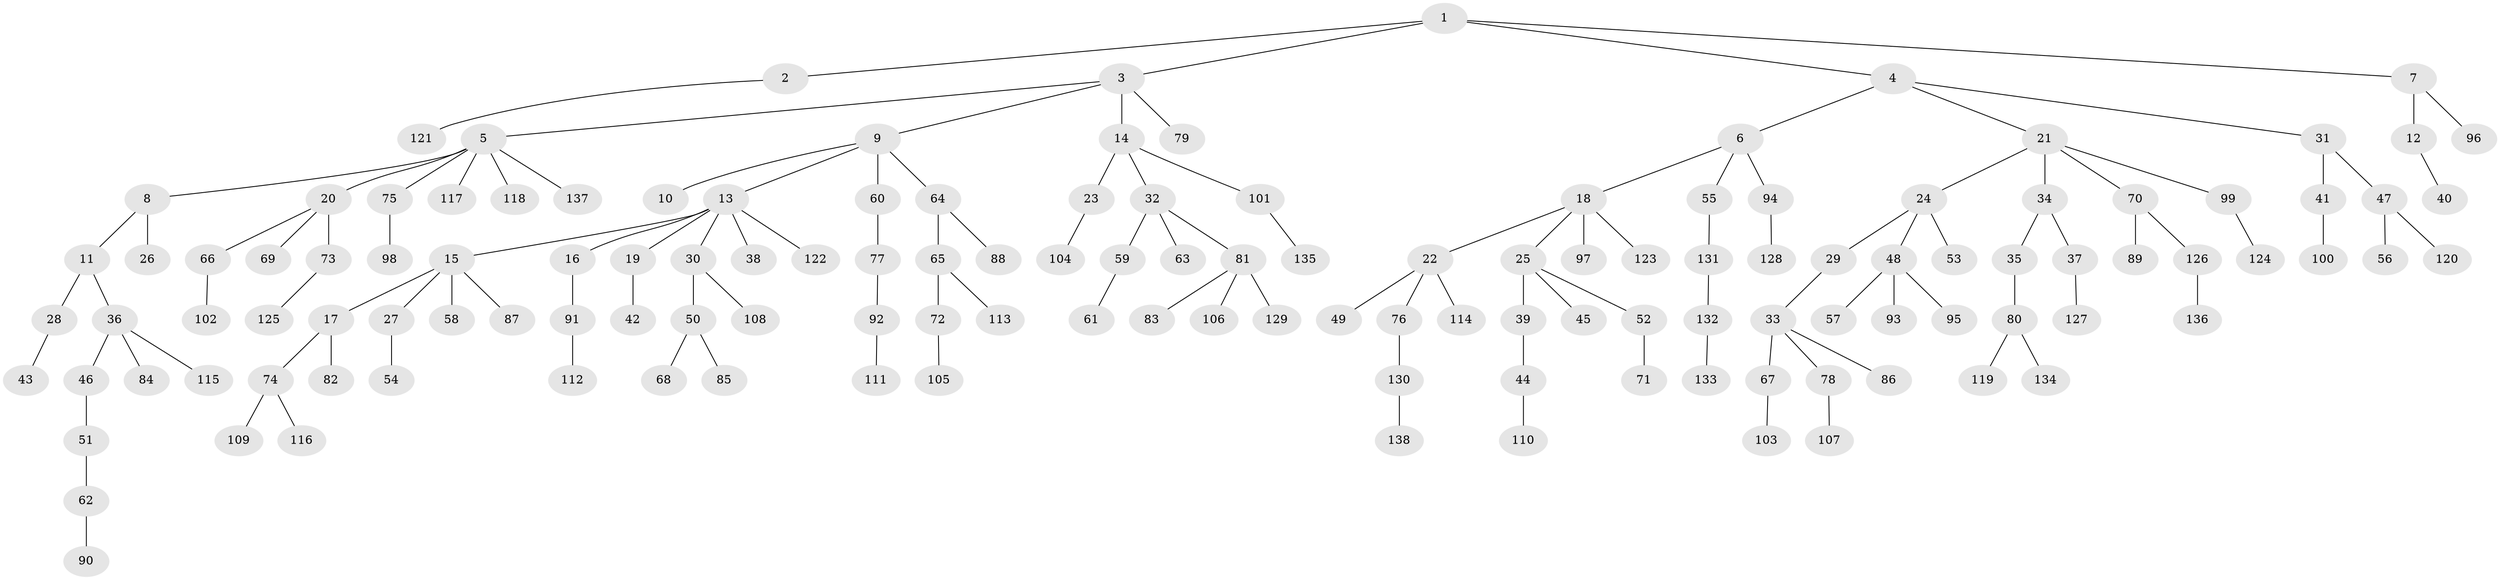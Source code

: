 // coarse degree distribution, {5: 0.044444444444444446, 1: 0.5777777777777777, 10: 0.011111111111111112, 7: 0.011111111111111112, 4: 0.05555555555555555, 8: 0.011111111111111112, 2: 0.18888888888888888, 3: 0.1}
// Generated by graph-tools (version 1.1) at 2025/52/02/27/25 19:52:10]
// undirected, 138 vertices, 137 edges
graph export_dot {
graph [start="1"]
  node [color=gray90,style=filled];
  1;
  2;
  3;
  4;
  5;
  6;
  7;
  8;
  9;
  10;
  11;
  12;
  13;
  14;
  15;
  16;
  17;
  18;
  19;
  20;
  21;
  22;
  23;
  24;
  25;
  26;
  27;
  28;
  29;
  30;
  31;
  32;
  33;
  34;
  35;
  36;
  37;
  38;
  39;
  40;
  41;
  42;
  43;
  44;
  45;
  46;
  47;
  48;
  49;
  50;
  51;
  52;
  53;
  54;
  55;
  56;
  57;
  58;
  59;
  60;
  61;
  62;
  63;
  64;
  65;
  66;
  67;
  68;
  69;
  70;
  71;
  72;
  73;
  74;
  75;
  76;
  77;
  78;
  79;
  80;
  81;
  82;
  83;
  84;
  85;
  86;
  87;
  88;
  89;
  90;
  91;
  92;
  93;
  94;
  95;
  96;
  97;
  98;
  99;
  100;
  101;
  102;
  103;
  104;
  105;
  106;
  107;
  108;
  109;
  110;
  111;
  112;
  113;
  114;
  115;
  116;
  117;
  118;
  119;
  120;
  121;
  122;
  123;
  124;
  125;
  126;
  127;
  128;
  129;
  130;
  131;
  132;
  133;
  134;
  135;
  136;
  137;
  138;
  1 -- 2;
  1 -- 3;
  1 -- 4;
  1 -- 7;
  2 -- 121;
  3 -- 5;
  3 -- 9;
  3 -- 14;
  3 -- 79;
  4 -- 6;
  4 -- 21;
  4 -- 31;
  5 -- 8;
  5 -- 20;
  5 -- 75;
  5 -- 117;
  5 -- 118;
  5 -- 137;
  6 -- 18;
  6 -- 55;
  6 -- 94;
  7 -- 12;
  7 -- 96;
  8 -- 11;
  8 -- 26;
  9 -- 10;
  9 -- 13;
  9 -- 60;
  9 -- 64;
  11 -- 28;
  11 -- 36;
  12 -- 40;
  13 -- 15;
  13 -- 16;
  13 -- 19;
  13 -- 30;
  13 -- 38;
  13 -- 122;
  14 -- 23;
  14 -- 32;
  14 -- 101;
  15 -- 17;
  15 -- 27;
  15 -- 58;
  15 -- 87;
  16 -- 91;
  17 -- 74;
  17 -- 82;
  18 -- 22;
  18 -- 25;
  18 -- 97;
  18 -- 123;
  19 -- 42;
  20 -- 66;
  20 -- 69;
  20 -- 73;
  21 -- 24;
  21 -- 34;
  21 -- 70;
  21 -- 99;
  22 -- 49;
  22 -- 76;
  22 -- 114;
  23 -- 104;
  24 -- 29;
  24 -- 48;
  24 -- 53;
  25 -- 39;
  25 -- 45;
  25 -- 52;
  27 -- 54;
  28 -- 43;
  29 -- 33;
  30 -- 50;
  30 -- 108;
  31 -- 41;
  31 -- 47;
  32 -- 59;
  32 -- 63;
  32 -- 81;
  33 -- 67;
  33 -- 78;
  33 -- 86;
  34 -- 35;
  34 -- 37;
  35 -- 80;
  36 -- 46;
  36 -- 84;
  36 -- 115;
  37 -- 127;
  39 -- 44;
  41 -- 100;
  44 -- 110;
  46 -- 51;
  47 -- 56;
  47 -- 120;
  48 -- 57;
  48 -- 93;
  48 -- 95;
  50 -- 68;
  50 -- 85;
  51 -- 62;
  52 -- 71;
  55 -- 131;
  59 -- 61;
  60 -- 77;
  62 -- 90;
  64 -- 65;
  64 -- 88;
  65 -- 72;
  65 -- 113;
  66 -- 102;
  67 -- 103;
  70 -- 89;
  70 -- 126;
  72 -- 105;
  73 -- 125;
  74 -- 109;
  74 -- 116;
  75 -- 98;
  76 -- 130;
  77 -- 92;
  78 -- 107;
  80 -- 119;
  80 -- 134;
  81 -- 83;
  81 -- 106;
  81 -- 129;
  91 -- 112;
  92 -- 111;
  94 -- 128;
  99 -- 124;
  101 -- 135;
  126 -- 136;
  130 -- 138;
  131 -- 132;
  132 -- 133;
}
